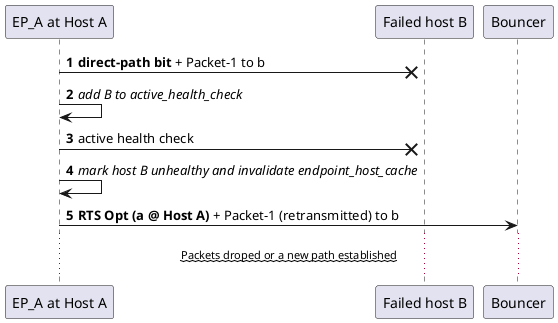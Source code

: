 @startuml
autonumber
participant "EP_A at Host A" as a
participant "Failed host B" as b
participant "Bouncer" as S
a ->x b: **direct-path bit** + Packet-1 to b
a -> a: //add B to active_health_check//
a ->x b: active health check
a -> a: //mark host B unhealthy and invalidate endpoint_host_cache//
a -> S: **RTS Opt (a @ Host A)** + Packet-1 (retransmitted) to b
... ~~Packets droped or a new path established~~ ...
@enduml